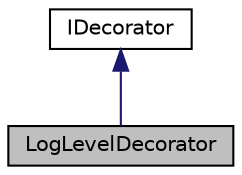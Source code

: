 digraph "LogLevelDecorator"
{
 // LATEX_PDF_SIZE
  edge [fontname="Helvetica",fontsize="10",labelfontname="Helvetica",labelfontsize="10"];
  node [fontname="Helvetica",fontsize="10",shape=record];
  Node1 [label="LogLevelDecorator",height=0.2,width=0.4,color="black", fillcolor="grey75", style="filled", fontcolor="black",tooltip="Log Level Decorator."];
  Node2 -> Node1 [dir="back",color="midnightblue",fontsize="10",style="solid",fontname="Helvetica"];
  Node2 [label="IDecorator",height=0.2,width=0.4,color="black", fillcolor="white", style="filled",URL="$classarm__compute_1_1logging_1_1_i_decorator.xhtml",tooltip="Log message decorator interface."];
}

